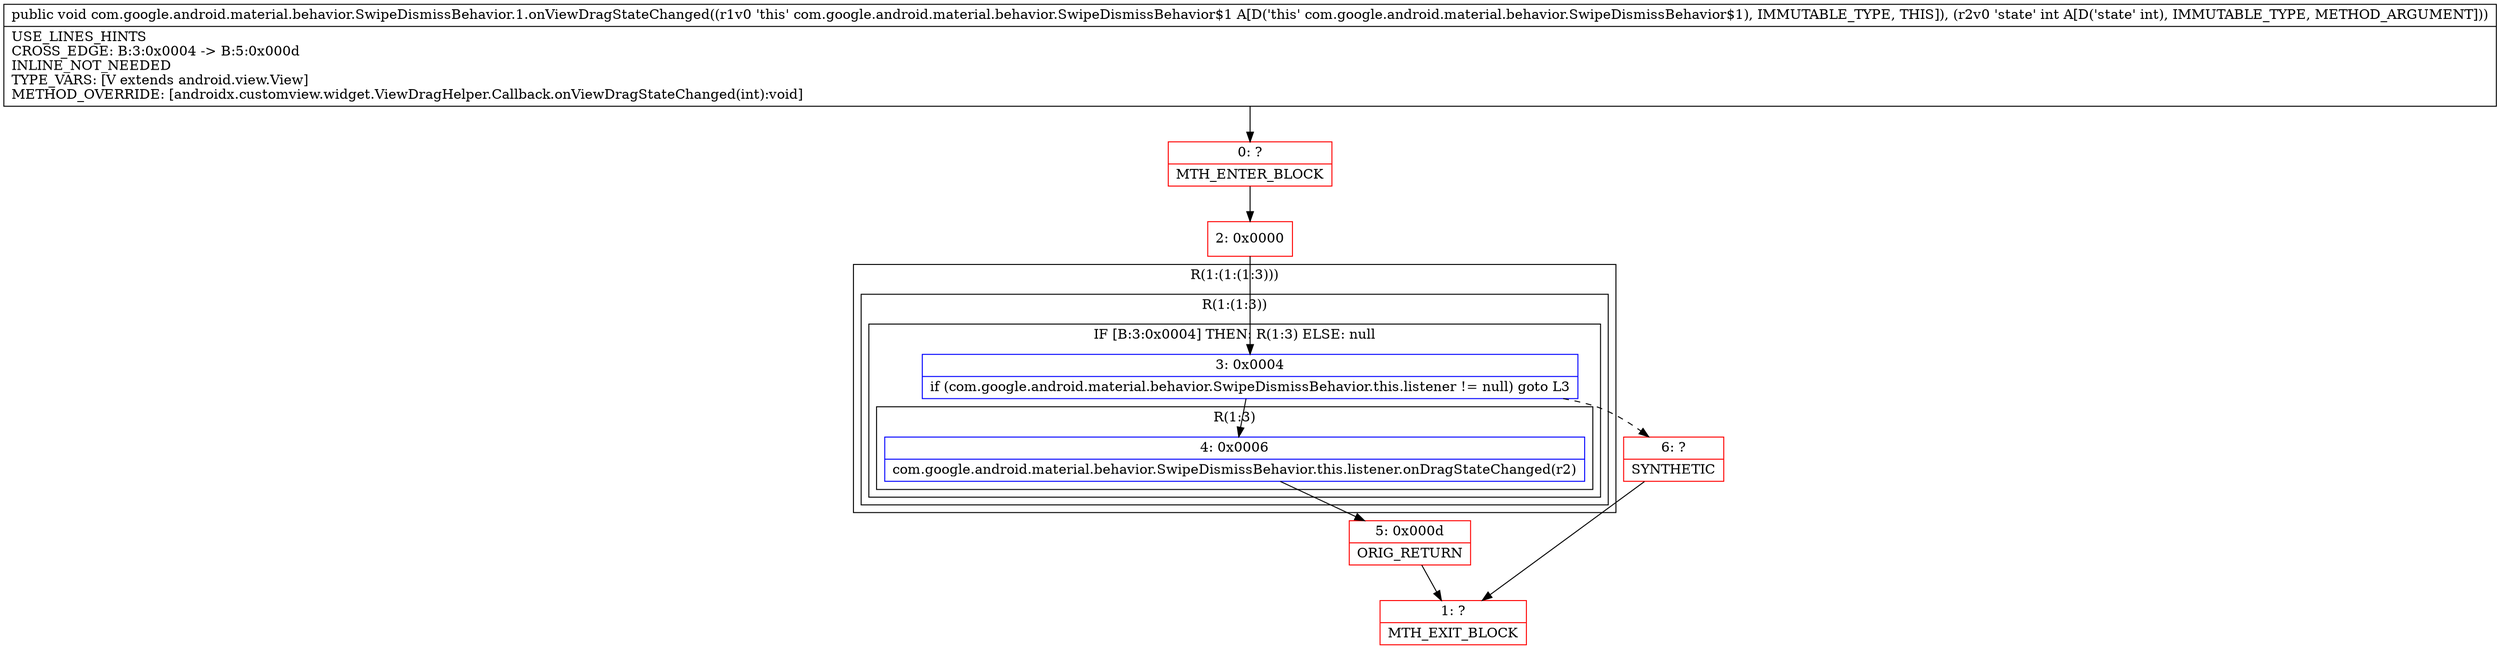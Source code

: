 digraph "CFG forcom.google.android.material.behavior.SwipeDismissBehavior.1.onViewDragStateChanged(I)V" {
subgraph cluster_Region_1887931750 {
label = "R(1:(1:(1:3)))";
node [shape=record,color=blue];
subgraph cluster_Region_496196251 {
label = "R(1:(1:3))";
node [shape=record,color=blue];
subgraph cluster_IfRegion_1483010807 {
label = "IF [B:3:0x0004] THEN: R(1:3) ELSE: null";
node [shape=record,color=blue];
Node_3 [shape=record,label="{3\:\ 0x0004|if (com.google.android.material.behavior.SwipeDismissBehavior.this.listener != null) goto L3\l}"];
subgraph cluster_Region_1770326114 {
label = "R(1:3)";
node [shape=record,color=blue];
Node_4 [shape=record,label="{4\:\ 0x0006|com.google.android.material.behavior.SwipeDismissBehavior.this.listener.onDragStateChanged(r2)\l}"];
}
}
}
}
Node_0 [shape=record,color=red,label="{0\:\ ?|MTH_ENTER_BLOCK\l}"];
Node_2 [shape=record,color=red,label="{2\:\ 0x0000}"];
Node_5 [shape=record,color=red,label="{5\:\ 0x000d|ORIG_RETURN\l}"];
Node_1 [shape=record,color=red,label="{1\:\ ?|MTH_EXIT_BLOCK\l}"];
Node_6 [shape=record,color=red,label="{6\:\ ?|SYNTHETIC\l}"];
MethodNode[shape=record,label="{public void com.google.android.material.behavior.SwipeDismissBehavior.1.onViewDragStateChanged((r1v0 'this' com.google.android.material.behavior.SwipeDismissBehavior$1 A[D('this' com.google.android.material.behavior.SwipeDismissBehavior$1), IMMUTABLE_TYPE, THIS]), (r2v0 'state' int A[D('state' int), IMMUTABLE_TYPE, METHOD_ARGUMENT]))  | USE_LINES_HINTS\lCROSS_EDGE: B:3:0x0004 \-\> B:5:0x000d\lINLINE_NOT_NEEDED\lTYPE_VARS: [V extends android.view.View]\lMETHOD_OVERRIDE: [androidx.customview.widget.ViewDragHelper.Callback.onViewDragStateChanged(int):void]\l}"];
MethodNode -> Node_0;Node_3 -> Node_4;
Node_3 -> Node_6[style=dashed];
Node_4 -> Node_5;
Node_0 -> Node_2;
Node_2 -> Node_3;
Node_5 -> Node_1;
Node_6 -> Node_1;
}

